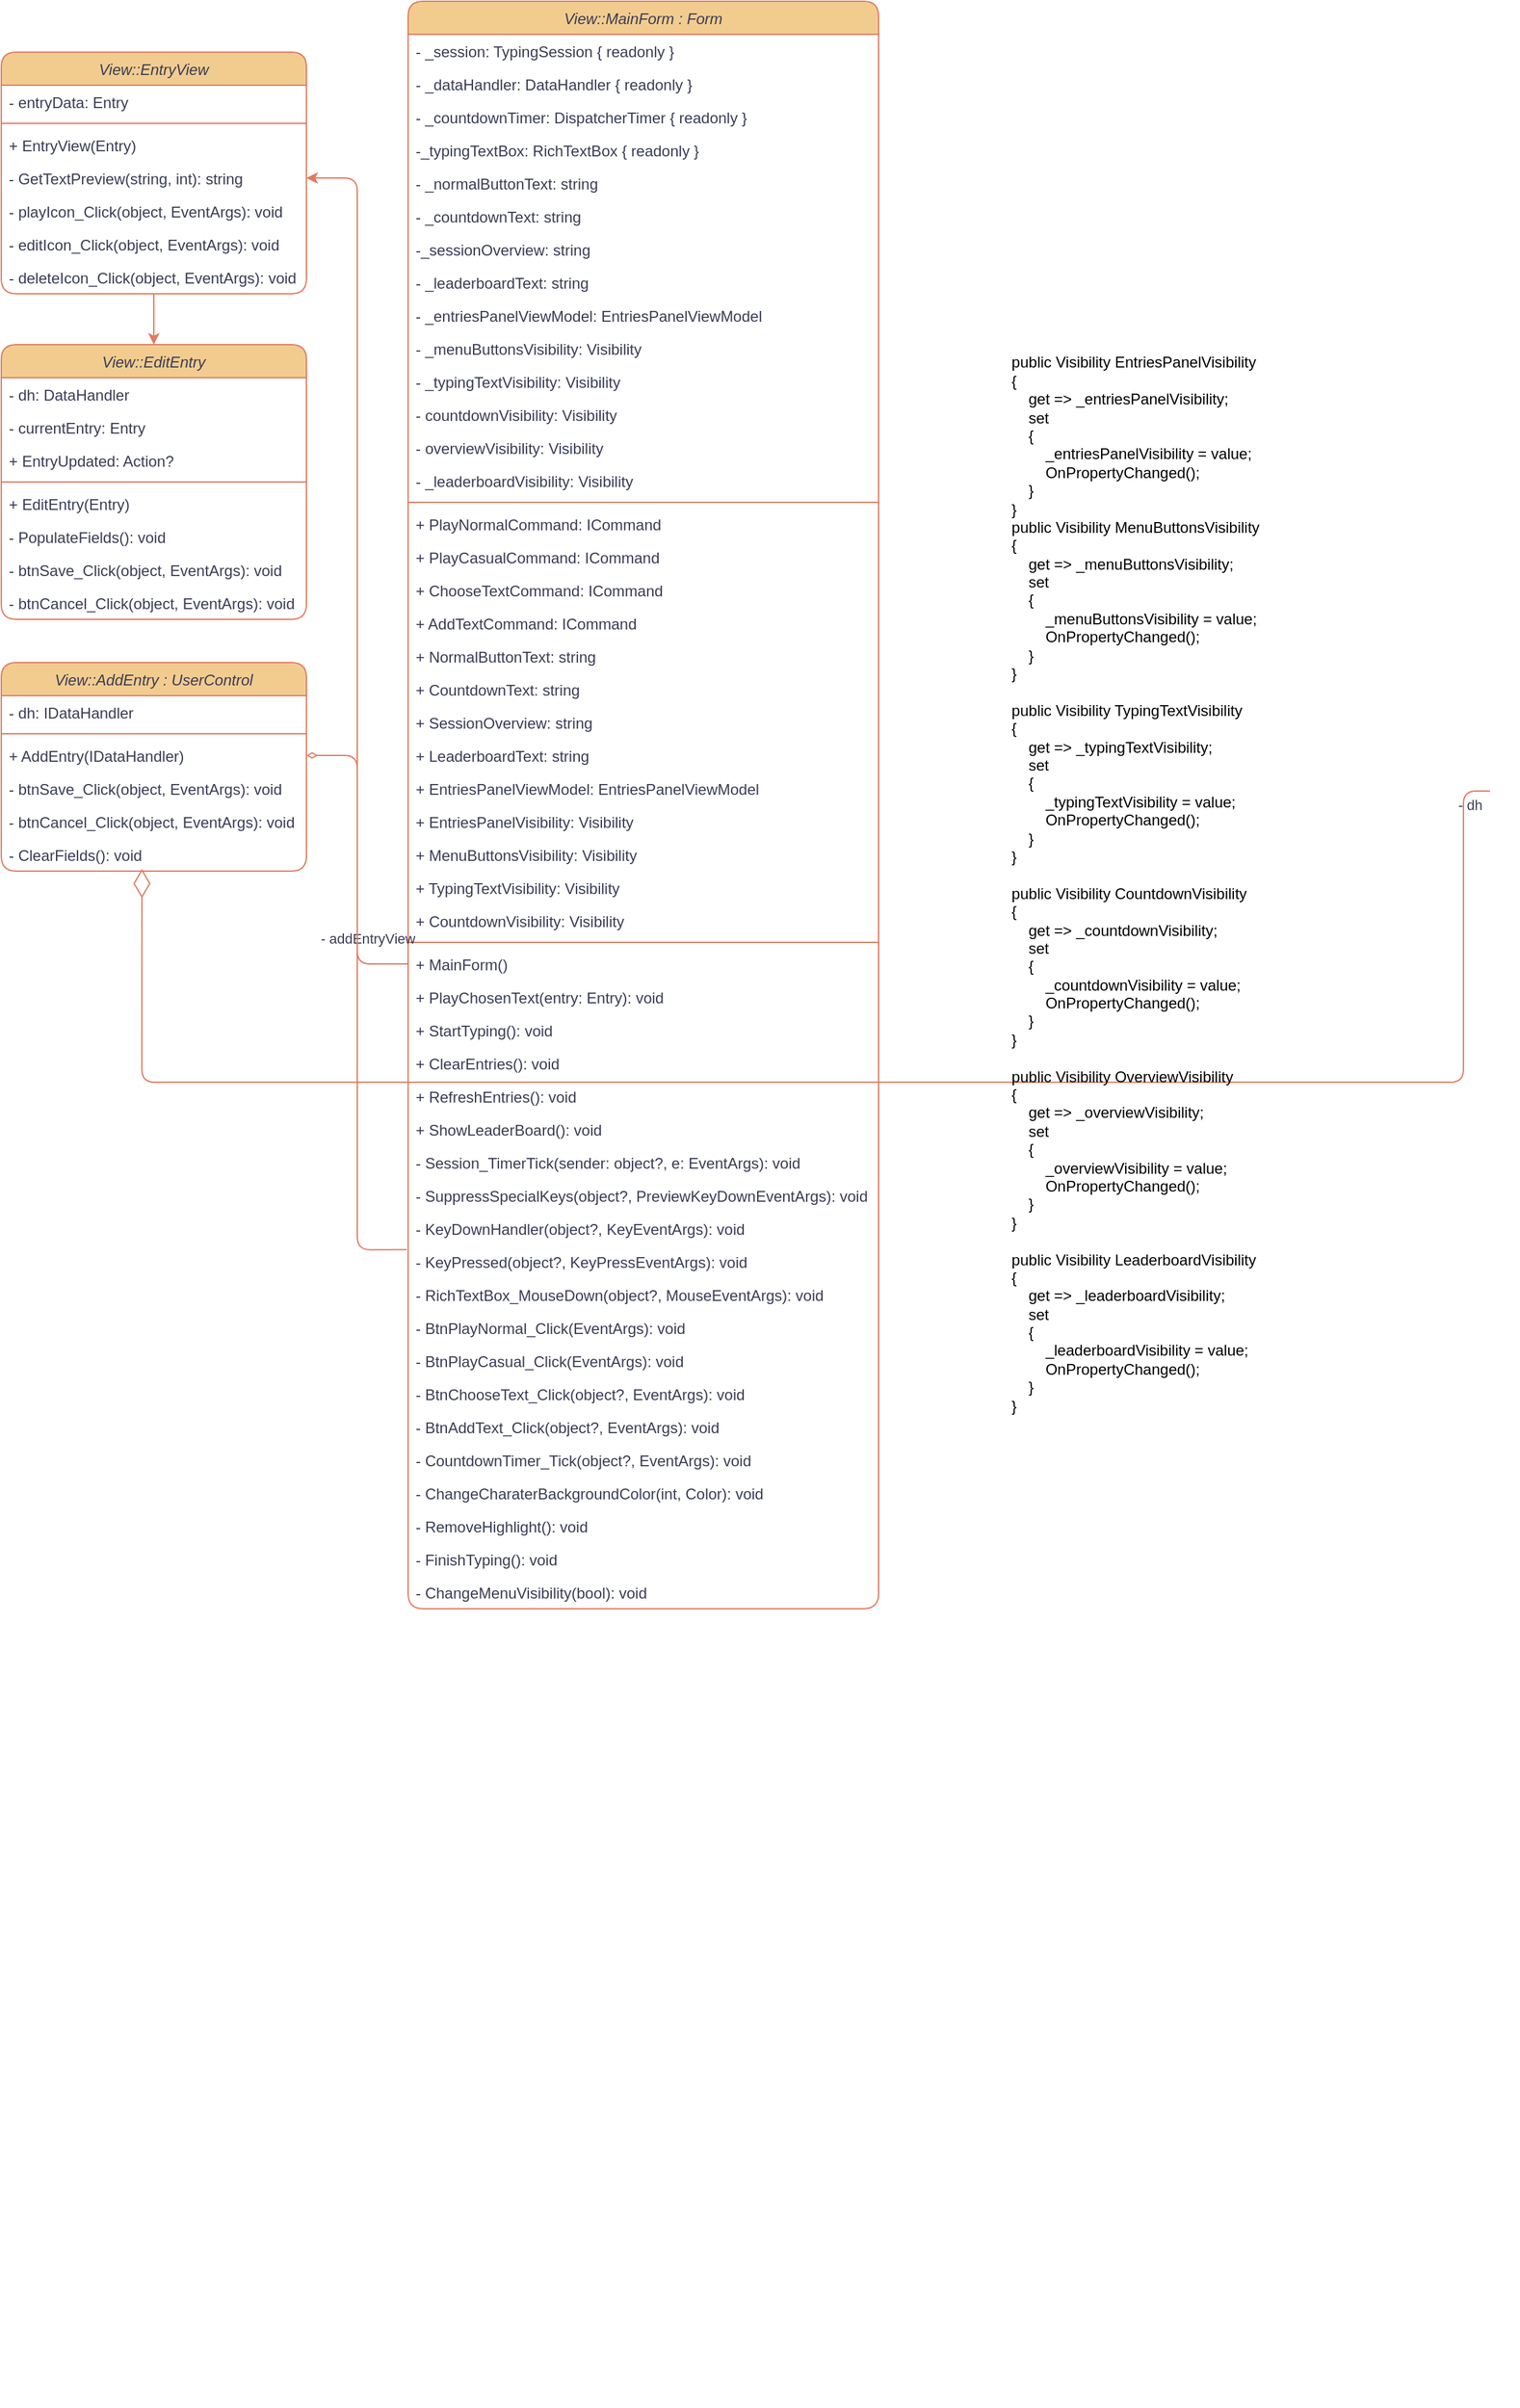 <mxfile version="24.9.0">
  <diagram id="C5RBs43oDa-KdzZeNtuy" name="Page-1">
    <mxGraphModel dx="1955" dy="658" grid="0" gridSize="10" guides="1" tooltips="1" connect="1" arrows="1" fold="1" page="1" pageScale="1" pageWidth="827" pageHeight="1169" background="#ffffff" math="0" shadow="0">
      <root>
        <mxCell id="WIyWlLk6GJQsqaUBKTNV-0" />
        <mxCell id="WIyWlLk6GJQsqaUBKTNV-1" parent="WIyWlLk6GJQsqaUBKTNV-0" />
        <mxCell id="zkfFHV4jXpPFQw0GAbJ--0" value="View::MainForm : Form" style="swimlane;fontStyle=2;align=center;verticalAlign=top;childLayout=stackLayout;horizontal=1;startSize=26;horizontalStack=0;resizeParent=1;resizeLast=0;collapsible=1;marginBottom=0;rounded=1;shadow=0;strokeWidth=1;labelBackgroundColor=none;fillColor=#F2CC8F;strokeColor=#E07A5F;fontColor=#393C56;" parent="WIyWlLk6GJQsqaUBKTNV-1" vertex="1">
          <mxGeometry x="60" y="50" width="370" height="1264" as="geometry">
            <mxRectangle x="220" y="120" width="160" height="26" as="alternateBounds" />
          </mxGeometry>
        </mxCell>
        <mxCell id="zkfFHV4jXpPFQw0GAbJ--2" value="- _session: TypingSession { readonly }" style="text;align=left;verticalAlign=top;spacingLeft=4;spacingRight=4;overflow=hidden;rotatable=0;points=[[0,0.5],[1,0.5]];portConstraint=eastwest;rounded=1;shadow=0;html=0;labelBackgroundColor=none;fontColor=#393C56;" parent="zkfFHV4jXpPFQw0GAbJ--0" vertex="1">
          <mxGeometry y="26" width="370" height="26" as="geometry" />
        </mxCell>
        <mxCell id="zkfFHV4jXpPFQw0GAbJ--1" value="- _dataHandler: DataHandler { readonly }" style="text;align=left;verticalAlign=top;spacingLeft=4;spacingRight=4;overflow=hidden;rotatable=0;points=[[0,0.5],[1,0.5]];portConstraint=eastwest;labelBackgroundColor=none;fontColor=#393C56;rounded=1;" parent="zkfFHV4jXpPFQw0GAbJ--0" vertex="1">
          <mxGeometry y="52" width="370" height="26" as="geometry" />
        </mxCell>
        <mxCell id="zkfFHV4jXpPFQw0GAbJ--3" value="- _countdownTimer: DispatcherTimer { readonly }" style="text;align=left;verticalAlign=top;spacingLeft=4;spacingRight=4;overflow=hidden;rotatable=0;points=[[0,0.5],[1,0.5]];portConstraint=eastwest;rounded=1;shadow=0;html=0;labelBackgroundColor=none;fontColor=#393C56;" parent="zkfFHV4jXpPFQw0GAbJ--0" vertex="1">
          <mxGeometry y="78" width="370" height="26" as="geometry" />
        </mxCell>
        <mxCell id="OBLISQpFkdRMbbfd8KMB-1" value="-_typingTextBox: RichTextBox { readonly }" style="text;align=left;verticalAlign=top;spacingLeft=4;spacingRight=4;overflow=hidden;rotatable=0;points=[[0,0.5],[1,0.5]];portConstraint=eastwest;rounded=1;shadow=0;html=0;labelBackgroundColor=none;fontColor=#393C56;" parent="zkfFHV4jXpPFQw0GAbJ--0" vertex="1">
          <mxGeometry y="104" width="370" height="26" as="geometry" />
        </mxCell>
        <mxCell id="TGt2Cxybhw5LbUcZDtMX-2" value="- _normalButtonText: string" style="text;align=left;verticalAlign=top;spacingLeft=4;spacingRight=4;overflow=hidden;rotatable=0;points=[[0,0.5],[1,0.5]];portConstraint=eastwest;rounded=1;shadow=0;html=0;labelBackgroundColor=none;fontColor=#393C56;" vertex="1" parent="zkfFHV4jXpPFQw0GAbJ--0">
          <mxGeometry y="130" width="370" height="26" as="geometry" />
        </mxCell>
        <mxCell id="TGt2Cxybhw5LbUcZDtMX-3" value="- _countdownText: string" style="text;align=left;verticalAlign=top;spacingLeft=4;spacingRight=4;overflow=hidden;rotatable=0;points=[[0,0.5],[1,0.5]];portConstraint=eastwest;rounded=1;shadow=0;html=0;labelBackgroundColor=none;fontColor=#393C56;" vertex="1" parent="zkfFHV4jXpPFQw0GAbJ--0">
          <mxGeometry y="156" width="370" height="26" as="geometry" />
        </mxCell>
        <mxCell id="TGt2Cxybhw5LbUcZDtMX-6" value="-_sessionOverview: string" style="text;align=left;verticalAlign=top;spacingLeft=4;spacingRight=4;overflow=hidden;rotatable=0;points=[[0,0.5],[1,0.5]];portConstraint=eastwest;rounded=1;shadow=0;html=0;labelBackgroundColor=none;fontColor=#393C56;" vertex="1" parent="zkfFHV4jXpPFQw0GAbJ--0">
          <mxGeometry y="182" width="370" height="26" as="geometry" />
        </mxCell>
        <mxCell id="TGt2Cxybhw5LbUcZDtMX-5" value="- _leaderboardText: string" style="text;align=left;verticalAlign=top;spacingLeft=4;spacingRight=4;overflow=hidden;rotatable=0;points=[[0,0.5],[1,0.5]];portConstraint=eastwest;rounded=1;shadow=0;html=0;labelBackgroundColor=none;fontColor=#393C56;" vertex="1" parent="zkfFHV4jXpPFQw0GAbJ--0">
          <mxGeometry y="208" width="370" height="26" as="geometry" />
        </mxCell>
        <mxCell id="TGt2Cxybhw5LbUcZDtMX-4" value="- _entriesPanelViewModel: EntriesPanelViewModel" style="text;align=left;verticalAlign=top;spacingLeft=4;spacingRight=4;overflow=hidden;rotatable=0;points=[[0,0.5],[1,0.5]];portConstraint=eastwest;rounded=1;shadow=0;html=0;labelBackgroundColor=none;fontColor=#393C56;" vertex="1" parent="zkfFHV4jXpPFQw0GAbJ--0">
          <mxGeometry y="234" width="370" height="26" as="geometry" />
        </mxCell>
        <mxCell id="TGt2Cxybhw5LbUcZDtMX-7" value="- _menuButtonsVisibility: Visibility" style="text;align=left;verticalAlign=top;spacingLeft=4;spacingRight=4;overflow=hidden;rotatable=0;points=[[0,0.5],[1,0.5]];portConstraint=eastwest;rounded=1;shadow=0;html=0;labelBackgroundColor=none;fontColor=#393C56;" vertex="1" parent="zkfFHV4jXpPFQw0GAbJ--0">
          <mxGeometry y="260" width="370" height="26" as="geometry" />
        </mxCell>
        <mxCell id="TGt2Cxybhw5LbUcZDtMX-8" value="- _typingTextVisibility: Visibility" style="text;align=left;verticalAlign=top;spacingLeft=4;spacingRight=4;overflow=hidden;rotatable=0;points=[[0,0.5],[1,0.5]];portConstraint=eastwest;rounded=1;shadow=0;html=0;labelBackgroundColor=none;fontColor=#393C56;" vertex="1" parent="zkfFHV4jXpPFQw0GAbJ--0">
          <mxGeometry y="286" width="370" height="26" as="geometry" />
        </mxCell>
        <mxCell id="TGt2Cxybhw5LbUcZDtMX-9" value="- countdownVisibility: Visibility" style="text;align=left;verticalAlign=top;spacingLeft=4;spacingRight=4;overflow=hidden;rotatable=0;points=[[0,0.5],[1,0.5]];portConstraint=eastwest;rounded=1;shadow=0;html=0;labelBackgroundColor=none;fontColor=#393C56;" vertex="1" parent="zkfFHV4jXpPFQw0GAbJ--0">
          <mxGeometry y="312" width="370" height="26" as="geometry" />
        </mxCell>
        <mxCell id="TGt2Cxybhw5LbUcZDtMX-10" value="- overviewVisibility: Visibility" style="text;align=left;verticalAlign=top;spacingLeft=4;spacingRight=4;overflow=hidden;rotatable=0;points=[[0,0.5],[1,0.5]];portConstraint=eastwest;rounded=1;shadow=0;html=0;labelBackgroundColor=none;fontColor=#393C56;" vertex="1" parent="zkfFHV4jXpPFQw0GAbJ--0">
          <mxGeometry y="338" width="370" height="26" as="geometry" />
        </mxCell>
        <mxCell id="TGt2Cxybhw5LbUcZDtMX-11" value="- _leaderboardVisibility: Visibility" style="text;align=left;verticalAlign=top;spacingLeft=4;spacingRight=4;overflow=hidden;rotatable=0;points=[[0,0.5],[1,0.5]];portConstraint=eastwest;rounded=1;shadow=0;html=0;labelBackgroundColor=none;fontColor=#393C56;" vertex="1" parent="zkfFHV4jXpPFQw0GAbJ--0">
          <mxGeometry y="364" width="370" height="26" as="geometry" />
        </mxCell>
        <mxCell id="zkfFHV4jXpPFQw0GAbJ--4" value="" style="line;html=1;strokeWidth=1;align=left;verticalAlign=middle;spacingTop=-1;spacingLeft=3;spacingRight=3;rotatable=0;labelPosition=right;points=[];portConstraint=eastwest;labelBackgroundColor=none;fillColor=#F2CC8F;strokeColor=#E07A5F;fontColor=#393C56;rounded=1;" parent="zkfFHV4jXpPFQw0GAbJ--0" vertex="1">
          <mxGeometry y="390" width="370" height="8" as="geometry" />
        </mxCell>
        <mxCell id="TGt2Cxybhw5LbUcZDtMX-13" value="+ PlayNormalCommand: ICommand" style="text;align=left;verticalAlign=top;spacingLeft=4;spacingRight=4;overflow=hidden;rotatable=0;points=[[0,0.5],[1,0.5]];portConstraint=eastwest;rounded=1;shadow=0;html=0;labelBackgroundColor=none;fontColor=#393C56;" vertex="1" parent="zkfFHV4jXpPFQw0GAbJ--0">
          <mxGeometry y="398" width="370" height="26" as="geometry" />
        </mxCell>
        <mxCell id="TGt2Cxybhw5LbUcZDtMX-14" value="+ PlayCasualCommand: ICommand" style="text;align=left;verticalAlign=top;spacingLeft=4;spacingRight=4;overflow=hidden;rotatable=0;points=[[0,0.5],[1,0.5]];portConstraint=eastwest;rounded=1;shadow=0;html=0;labelBackgroundColor=none;fontColor=#393C56;" vertex="1" parent="zkfFHV4jXpPFQw0GAbJ--0">
          <mxGeometry y="424" width="370" height="26" as="geometry" />
        </mxCell>
        <mxCell id="TGt2Cxybhw5LbUcZDtMX-15" value="+ ChooseTextCommand: ICommand" style="text;align=left;verticalAlign=top;spacingLeft=4;spacingRight=4;overflow=hidden;rotatable=0;points=[[0,0.5],[1,0.5]];portConstraint=eastwest;rounded=1;shadow=0;html=0;labelBackgroundColor=none;fontColor=#393C56;" vertex="1" parent="zkfFHV4jXpPFQw0GAbJ--0">
          <mxGeometry y="450" width="370" height="26" as="geometry" />
        </mxCell>
        <mxCell id="TGt2Cxybhw5LbUcZDtMX-16" value="+ AddTextCommand: ICommand" style="text;align=left;verticalAlign=top;spacingLeft=4;spacingRight=4;overflow=hidden;rotatable=0;points=[[0,0.5],[1,0.5]];portConstraint=eastwest;rounded=1;shadow=0;html=0;labelBackgroundColor=none;fontColor=#393C56;" vertex="1" parent="zkfFHV4jXpPFQw0GAbJ--0">
          <mxGeometry y="476" width="370" height="26" as="geometry" />
        </mxCell>
        <mxCell id="TGt2Cxybhw5LbUcZDtMX-17" value="+ NormalButtonText: string" style="text;align=left;verticalAlign=top;spacingLeft=4;spacingRight=4;overflow=hidden;rotatable=0;points=[[0,0.5],[1,0.5]];portConstraint=eastwest;rounded=1;shadow=0;html=0;labelBackgroundColor=none;fontColor=#393C56;" vertex="1" parent="zkfFHV4jXpPFQw0GAbJ--0">
          <mxGeometry y="502" width="370" height="26" as="geometry" />
        </mxCell>
        <mxCell id="TGt2Cxybhw5LbUcZDtMX-18" value="+ CountdownText: string" style="text;align=left;verticalAlign=top;spacingLeft=4;spacingRight=4;overflow=hidden;rotatable=0;points=[[0,0.5],[1,0.5]];portConstraint=eastwest;rounded=1;shadow=0;html=0;labelBackgroundColor=none;fontColor=#393C56;" vertex="1" parent="zkfFHV4jXpPFQw0GAbJ--0">
          <mxGeometry y="528" width="370" height="26" as="geometry" />
        </mxCell>
        <mxCell id="TGt2Cxybhw5LbUcZDtMX-19" value="+ SessionOverview: string" style="text;align=left;verticalAlign=top;spacingLeft=4;spacingRight=4;overflow=hidden;rotatable=0;points=[[0,0.5],[1,0.5]];portConstraint=eastwest;rounded=1;shadow=0;html=0;labelBackgroundColor=none;fontColor=#393C56;" vertex="1" parent="zkfFHV4jXpPFQw0GAbJ--0">
          <mxGeometry y="554" width="370" height="26" as="geometry" />
        </mxCell>
        <mxCell id="TGt2Cxybhw5LbUcZDtMX-20" value="+ LeaderboardText: string" style="text;align=left;verticalAlign=top;spacingLeft=4;spacingRight=4;overflow=hidden;rotatable=0;points=[[0,0.5],[1,0.5]];portConstraint=eastwest;rounded=1;shadow=0;html=0;labelBackgroundColor=none;fontColor=#393C56;" vertex="1" parent="zkfFHV4jXpPFQw0GAbJ--0">
          <mxGeometry y="580" width="370" height="26" as="geometry" />
        </mxCell>
        <mxCell id="TGt2Cxybhw5LbUcZDtMX-21" value="+ EntriesPanelViewModel: EntriesPanelViewModel" style="text;align=left;verticalAlign=top;spacingLeft=4;spacingRight=4;overflow=hidden;rotatable=0;points=[[0,0.5],[1,0.5]];portConstraint=eastwest;rounded=1;shadow=0;html=0;labelBackgroundColor=none;fontColor=#393C56;" vertex="1" parent="zkfFHV4jXpPFQw0GAbJ--0">
          <mxGeometry y="606" width="370" height="26" as="geometry" />
        </mxCell>
        <mxCell id="TGt2Cxybhw5LbUcZDtMX-22" value="+ EntriesPanelVisibility: Visibility" style="text;align=left;verticalAlign=top;spacingLeft=4;spacingRight=4;overflow=hidden;rotatable=0;points=[[0,0.5],[1,0.5]];portConstraint=eastwest;rounded=1;shadow=0;html=0;labelBackgroundColor=none;fontColor=#393C56;" vertex="1" parent="zkfFHV4jXpPFQw0GAbJ--0">
          <mxGeometry y="632" width="370" height="26" as="geometry" />
        </mxCell>
        <mxCell id="TGt2Cxybhw5LbUcZDtMX-23" value="+ MenuButtonsVisibility: Visibility" style="text;align=left;verticalAlign=top;spacingLeft=4;spacingRight=4;overflow=hidden;rotatable=0;points=[[0,0.5],[1,0.5]];portConstraint=eastwest;rounded=1;shadow=0;html=0;labelBackgroundColor=none;fontColor=#393C56;" vertex="1" parent="zkfFHV4jXpPFQw0GAbJ--0">
          <mxGeometry y="658" width="370" height="26" as="geometry" />
        </mxCell>
        <mxCell id="TGt2Cxybhw5LbUcZDtMX-24" value="+ TypingTextVisibility: Visibility" style="text;align=left;verticalAlign=top;spacingLeft=4;spacingRight=4;overflow=hidden;rotatable=0;points=[[0,0.5],[1,0.5]];portConstraint=eastwest;rounded=1;shadow=0;html=0;labelBackgroundColor=none;fontColor=#393C56;" vertex="1" parent="zkfFHV4jXpPFQw0GAbJ--0">
          <mxGeometry y="684" width="370" height="26" as="geometry" />
        </mxCell>
        <mxCell id="TGt2Cxybhw5LbUcZDtMX-25" value="+ CountdownVisibility: Visibility" style="text;align=left;verticalAlign=top;spacingLeft=4;spacingRight=4;overflow=hidden;rotatable=0;points=[[0,0.5],[1,0.5]];portConstraint=eastwest;rounded=1;shadow=0;html=0;labelBackgroundColor=none;fontColor=#393C56;" vertex="1" parent="zkfFHV4jXpPFQw0GAbJ--0">
          <mxGeometry y="710" width="370" height="26" as="geometry" />
        </mxCell>
        <mxCell id="TGt2Cxybhw5LbUcZDtMX-1" value="" style="line;html=1;strokeWidth=1;align=left;verticalAlign=middle;spacingTop=-1;spacingLeft=3;spacingRight=3;rotatable=0;labelPosition=right;points=[];portConstraint=eastwest;labelBackgroundColor=none;fillColor=#F2CC8F;strokeColor=#E07A5F;fontColor=#393C56;rounded=1;" vertex="1" parent="zkfFHV4jXpPFQw0GAbJ--0">
          <mxGeometry y="736" width="370" height="8" as="geometry" />
        </mxCell>
        <mxCell id="zkfFHV4jXpPFQw0GAbJ--5" value="+ MainForm()" style="text;align=left;verticalAlign=top;spacingLeft=4;spacingRight=4;overflow=hidden;rotatable=0;points=[[0,0.5],[1,0.5]];portConstraint=eastwest;labelBackgroundColor=none;fontColor=#393C56;rounded=1;" parent="zkfFHV4jXpPFQw0GAbJ--0" vertex="1">
          <mxGeometry y="744" width="370" height="26" as="geometry" />
        </mxCell>
        <mxCell id="OBLISQpFkdRMbbfd8KMB-15" value="+ PlayChosenText(entry: Entry): void" style="text;align=left;verticalAlign=top;spacingLeft=4;spacingRight=4;overflow=hidden;rotatable=0;points=[[0,0.5],[1,0.5]];portConstraint=eastwest;labelBackgroundColor=none;fontColor=#393C56;rounded=1;" parent="zkfFHV4jXpPFQw0GAbJ--0" vertex="1">
          <mxGeometry y="770" width="370" height="26" as="geometry" />
        </mxCell>
        <mxCell id="OBLISQpFkdRMbbfd8KMB-14" value="+ StartTyping(): void" style="text;align=left;verticalAlign=top;spacingLeft=4;spacingRight=4;overflow=hidden;rotatable=0;points=[[0,0.5],[1,0.5]];portConstraint=eastwest;labelBackgroundColor=none;fontColor=#393C56;rounded=1;" parent="zkfFHV4jXpPFQw0GAbJ--0" vertex="1">
          <mxGeometry y="796" width="370" height="26" as="geometry" />
        </mxCell>
        <mxCell id="OBLISQpFkdRMbbfd8KMB-22" value="+ ClearEntries(): void" style="text;align=left;verticalAlign=top;spacingLeft=4;spacingRight=4;overflow=hidden;rotatable=0;points=[[0,0.5],[1,0.5]];portConstraint=eastwest;labelBackgroundColor=none;fontColor=#393C56;rounded=1;" parent="zkfFHV4jXpPFQw0GAbJ--0" vertex="1">
          <mxGeometry y="822" width="370" height="26" as="geometry" />
        </mxCell>
        <mxCell id="OBLISQpFkdRMbbfd8KMB-11" value="+ RefreshEntries(): void" style="text;align=left;verticalAlign=top;spacingLeft=4;spacingRight=4;overflow=hidden;rotatable=0;points=[[0,0.5],[1,0.5]];portConstraint=eastwest;labelBackgroundColor=none;fontColor=#393C56;rounded=1;" parent="zkfFHV4jXpPFQw0GAbJ--0" vertex="1">
          <mxGeometry y="848" width="370" height="26" as="geometry" />
        </mxCell>
        <mxCell id="OBLISQpFkdRMbbfd8KMB-5" value="+ ShowLeaderBoard(): void" style="text;align=left;verticalAlign=top;spacingLeft=4;spacingRight=4;overflow=hidden;rotatable=0;points=[[0,0.5],[1,0.5]];portConstraint=eastwest;labelBackgroundColor=none;fontColor=#393C56;rounded=1;" parent="zkfFHV4jXpPFQw0GAbJ--0" vertex="1">
          <mxGeometry y="874" width="370" height="26" as="geometry" />
        </mxCell>
        <mxCell id="OBLISQpFkdRMbbfd8KMB-2" value="- Session_TimerTick(sender: object?, e: EventArgs): void" style="text;align=left;verticalAlign=top;spacingLeft=4;spacingRight=4;overflow=hidden;rotatable=0;points=[[0,0.5],[1,0.5]];portConstraint=eastwest;labelBackgroundColor=none;fontColor=#393C56;rounded=1;" parent="zkfFHV4jXpPFQw0GAbJ--0" vertex="1">
          <mxGeometry y="900" width="370" height="26" as="geometry" />
        </mxCell>
        <mxCell id="OBLISQpFkdRMbbfd8KMB-6" value="- SuppressSpecialKeys(object?, PreviewKeyDownEventArgs): void" style="text;align=left;verticalAlign=top;spacingLeft=4;spacingRight=4;overflow=hidden;rotatable=0;points=[[0,0.5],[1,0.5]];portConstraint=eastwest;labelBackgroundColor=none;fontColor=#393C56;rounded=1;" parent="zkfFHV4jXpPFQw0GAbJ--0" vertex="1">
          <mxGeometry y="926" width="370" height="26" as="geometry" />
        </mxCell>
        <mxCell id="OBLISQpFkdRMbbfd8KMB-9" value="- KeyDownHandler(object?, KeyEventArgs): void" style="text;align=left;verticalAlign=top;spacingLeft=4;spacingRight=4;overflow=hidden;rotatable=0;points=[[0,0.5],[1,0.5]];portConstraint=eastwest;labelBackgroundColor=none;fontColor=#393C56;rounded=1;" parent="zkfFHV4jXpPFQw0GAbJ--0" vertex="1">
          <mxGeometry y="952" width="370" height="26" as="geometry" />
        </mxCell>
        <mxCell id="OBLISQpFkdRMbbfd8KMB-8" value="- KeyPressed(object?, KeyPressEventArgs): void" style="text;align=left;verticalAlign=top;spacingLeft=4;spacingRight=4;overflow=hidden;rotatable=0;points=[[0,0.5],[1,0.5]];portConstraint=eastwest;labelBackgroundColor=none;fontColor=#393C56;rounded=1;" parent="zkfFHV4jXpPFQw0GAbJ--0" vertex="1">
          <mxGeometry y="978" width="370" height="26" as="geometry" />
        </mxCell>
        <mxCell id="OBLISQpFkdRMbbfd8KMB-7" value="- RichTextBox_MouseDown(object?, MouseEventArgs): void" style="text;align=left;verticalAlign=top;spacingLeft=4;spacingRight=4;overflow=hidden;rotatable=0;points=[[0,0.5],[1,0.5]];portConstraint=eastwest;labelBackgroundColor=none;fontColor=#393C56;rounded=1;" parent="zkfFHV4jXpPFQw0GAbJ--0" vertex="1">
          <mxGeometry y="1004" width="370" height="26" as="geometry" />
        </mxCell>
        <mxCell id="OBLISQpFkdRMbbfd8KMB-10" value="- BtnPlayNormal_Click(EventArgs): void" style="text;align=left;verticalAlign=top;spacingLeft=4;spacingRight=4;overflow=hidden;rotatable=0;points=[[0,0.5],[1,0.5]];portConstraint=eastwest;labelBackgroundColor=none;fontColor=#393C56;rounded=1;" parent="zkfFHV4jXpPFQw0GAbJ--0" vertex="1">
          <mxGeometry y="1030" width="370" height="26" as="geometry" />
        </mxCell>
        <mxCell id="OBLISQpFkdRMbbfd8KMB-18" value="- BtnPlayCasual_Click(EventArgs): void" style="text;align=left;verticalAlign=top;spacingLeft=4;spacingRight=4;overflow=hidden;rotatable=0;points=[[0,0.5],[1,0.5]];portConstraint=eastwest;labelBackgroundColor=none;fontColor=#393C56;rounded=1;" parent="zkfFHV4jXpPFQw0GAbJ--0" vertex="1">
          <mxGeometry y="1056" width="370" height="26" as="geometry" />
        </mxCell>
        <mxCell id="OBLISQpFkdRMbbfd8KMB-17" value="- BtnChooseText_Click(object?, EventArgs): void" style="text;align=left;verticalAlign=top;spacingLeft=4;spacingRight=4;overflow=hidden;rotatable=0;points=[[0,0.5],[1,0.5]];portConstraint=eastwest;labelBackgroundColor=none;fontColor=#393C56;rounded=1;" parent="zkfFHV4jXpPFQw0GAbJ--0" vertex="1">
          <mxGeometry y="1082" width="370" height="26" as="geometry" />
        </mxCell>
        <mxCell id="OBLISQpFkdRMbbfd8KMB-16" value="- BtnAddText_Click(object?, EventArgs): void" style="text;align=left;verticalAlign=top;spacingLeft=4;spacingRight=4;overflow=hidden;rotatable=0;points=[[0,0.5],[1,0.5]];portConstraint=eastwest;labelBackgroundColor=none;fontColor=#393C56;rounded=1;" parent="zkfFHV4jXpPFQw0GAbJ--0" vertex="1">
          <mxGeometry y="1108" width="370" height="26" as="geometry" />
        </mxCell>
        <mxCell id="OBLISQpFkdRMbbfd8KMB-13" value="- CountdownTimer_Tick(object?, EventArgs): void" style="text;align=left;verticalAlign=top;spacingLeft=4;spacingRight=4;overflow=hidden;rotatable=0;points=[[0,0.5],[1,0.5]];portConstraint=eastwest;labelBackgroundColor=none;fontColor=#393C56;rounded=1;" parent="zkfFHV4jXpPFQw0GAbJ--0" vertex="1">
          <mxGeometry y="1134" width="370" height="26" as="geometry" />
        </mxCell>
        <mxCell id="OBLISQpFkdRMbbfd8KMB-12" value="- ChangeCharaterBackgroundColor(int, Color): void" style="text;align=left;verticalAlign=top;spacingLeft=4;spacingRight=4;overflow=hidden;rotatable=0;points=[[0,0.5],[1,0.5]];portConstraint=eastwest;labelBackgroundColor=none;fontColor=#393C56;rounded=1;" parent="zkfFHV4jXpPFQw0GAbJ--0" vertex="1">
          <mxGeometry y="1160" width="370" height="26" as="geometry" />
        </mxCell>
        <mxCell id="OBLISQpFkdRMbbfd8KMB-21" value="- RemoveHighlight(): void" style="text;align=left;verticalAlign=top;spacingLeft=4;spacingRight=4;overflow=hidden;rotatable=0;points=[[0,0.5],[1,0.5]];portConstraint=eastwest;labelBackgroundColor=none;fontColor=#393C56;rounded=1;" parent="zkfFHV4jXpPFQw0GAbJ--0" vertex="1">
          <mxGeometry y="1186" width="370" height="26" as="geometry" />
        </mxCell>
        <mxCell id="OBLISQpFkdRMbbfd8KMB-24" value="- FinishTyping(): void" style="text;align=left;verticalAlign=top;spacingLeft=4;spacingRight=4;overflow=hidden;rotatable=0;points=[[0,0.5],[1,0.5]];portConstraint=eastwest;labelBackgroundColor=none;fontColor=#393C56;rounded=1;" parent="zkfFHV4jXpPFQw0GAbJ--0" vertex="1">
          <mxGeometry y="1212" width="370" height="26" as="geometry" />
        </mxCell>
        <mxCell id="OBLISQpFkdRMbbfd8KMB-23" value="- ChangeMenuVisibility(bool): void" style="text;align=left;verticalAlign=top;spacingLeft=4;spacingRight=4;overflow=hidden;rotatable=0;points=[[0,0.5],[1,0.5]];portConstraint=eastwest;labelBackgroundColor=none;fontColor=#393C56;rounded=1;" parent="zkfFHV4jXpPFQw0GAbJ--0" vertex="1">
          <mxGeometry y="1238" width="370" height="26" as="geometry" />
        </mxCell>
        <mxCell id="OBLISQpFkdRMbbfd8KMB-79" style="edgeStyle=orthogonalEdgeStyle;rounded=1;orthogonalLoop=1;jettySize=auto;html=1;exitX=0.5;exitY=1;exitDx=0;exitDy=0;entryX=0.5;entryY=0;entryDx=0;entryDy=0;labelBackgroundColor=none;strokeColor=#E07A5F;fontColor=default;" parent="WIyWlLk6GJQsqaUBKTNV-1" source="OBLISQpFkdRMbbfd8KMB-26" target="OBLISQpFkdRMbbfd8KMB-60" edge="1">
          <mxGeometry relative="1" as="geometry" />
        </mxCell>
        <mxCell id="OBLISQpFkdRMbbfd8KMB-26" value="View::EntryView" style="swimlane;fontStyle=2;align=center;verticalAlign=top;childLayout=stackLayout;horizontal=1;startSize=26;horizontalStack=0;resizeParent=1;resizeLast=0;collapsible=1;marginBottom=0;rounded=1;shadow=0;strokeWidth=1;labelBackgroundColor=none;fillColor=#F2CC8F;strokeColor=#E07A5F;fontColor=#393C56;" parent="WIyWlLk6GJQsqaUBKTNV-1" vertex="1">
          <mxGeometry x="-260" y="90" width="240" height="190" as="geometry">
            <mxRectangle x="220" y="120" width="160" height="26" as="alternateBounds" />
          </mxGeometry>
        </mxCell>
        <mxCell id="OBLISQpFkdRMbbfd8KMB-27" value="- entryData: Entry" style="text;align=left;verticalAlign=top;spacingLeft=4;spacingRight=4;overflow=hidden;rotatable=0;points=[[0,0.5],[1,0.5]];portConstraint=eastwest;labelBackgroundColor=none;fontColor=#393C56;rounded=1;" parent="OBLISQpFkdRMbbfd8KMB-26" vertex="1">
          <mxGeometry y="26" width="240" height="26" as="geometry" />
        </mxCell>
        <mxCell id="OBLISQpFkdRMbbfd8KMB-31" value="" style="line;html=1;strokeWidth=1;align=left;verticalAlign=middle;spacingTop=-1;spacingLeft=3;spacingRight=3;rotatable=0;labelPosition=right;points=[];portConstraint=eastwest;labelBackgroundColor=none;fillColor=#F2CC8F;strokeColor=#E07A5F;fontColor=#393C56;rounded=1;" parent="OBLISQpFkdRMbbfd8KMB-26" vertex="1">
          <mxGeometry y="52" width="240" height="8" as="geometry" />
        </mxCell>
        <mxCell id="OBLISQpFkdRMbbfd8KMB-32" value="+ EntryView(Entry)" style="text;align=left;verticalAlign=top;spacingLeft=4;spacingRight=4;overflow=hidden;rotatable=0;points=[[0,0.5],[1,0.5]];portConstraint=eastwest;labelBackgroundColor=none;fontColor=#393C56;rounded=1;" parent="OBLISQpFkdRMbbfd8KMB-26" vertex="1">
          <mxGeometry y="60" width="240" height="26" as="geometry" />
        </mxCell>
        <mxCell id="OBLISQpFkdRMbbfd8KMB-53" value="- GetTextPreview(string, int): string" style="text;align=left;verticalAlign=top;spacingLeft=4;spacingRight=4;overflow=hidden;rotatable=0;points=[[0,0.5],[1,0.5]];portConstraint=eastwest;labelBackgroundColor=none;fontColor=#393C56;rounded=1;" parent="OBLISQpFkdRMbbfd8KMB-26" vertex="1">
          <mxGeometry y="86" width="240" height="26" as="geometry" />
        </mxCell>
        <mxCell id="OBLISQpFkdRMbbfd8KMB-54" value="- playIcon_Click(object, EventArgs): void" style="text;align=left;verticalAlign=top;spacingLeft=4;spacingRight=4;overflow=hidden;rotatable=0;points=[[0,0.5],[1,0.5]];portConstraint=eastwest;labelBackgroundColor=none;fontColor=#393C56;rounded=1;" parent="OBLISQpFkdRMbbfd8KMB-26" vertex="1">
          <mxGeometry y="112" width="240" height="26" as="geometry" />
        </mxCell>
        <mxCell id="OBLISQpFkdRMbbfd8KMB-56" value="- editIcon_Click(object, EventArgs): void" style="text;align=left;verticalAlign=top;spacingLeft=4;spacingRight=4;overflow=hidden;rotatable=0;points=[[0,0.5],[1,0.5]];portConstraint=eastwest;labelBackgroundColor=none;fontColor=#393C56;rounded=1;" parent="OBLISQpFkdRMbbfd8KMB-26" vertex="1">
          <mxGeometry y="138" width="240" height="26" as="geometry" />
        </mxCell>
        <mxCell id="OBLISQpFkdRMbbfd8KMB-57" value="- deleteIcon_Click(object, EventArgs): void" style="text;align=left;verticalAlign=top;spacingLeft=4;spacingRight=4;overflow=hidden;rotatable=0;points=[[0,0.5],[1,0.5]];portConstraint=eastwest;labelBackgroundColor=none;fontColor=#393C56;rounded=1;" parent="OBLISQpFkdRMbbfd8KMB-26" vertex="1">
          <mxGeometry y="164" width="240" height="26" as="geometry" />
        </mxCell>
        <mxCell id="OBLISQpFkdRMbbfd8KMB-60" value="View::EditEntry" style="swimlane;fontStyle=2;align=center;verticalAlign=top;childLayout=stackLayout;horizontal=1;startSize=26;horizontalStack=0;resizeParent=1;resizeLast=0;collapsible=1;marginBottom=0;rounded=1;shadow=0;strokeWidth=1;labelBackgroundColor=none;fillColor=#F2CC8F;strokeColor=#E07A5F;fontColor=#393C56;" parent="WIyWlLk6GJQsqaUBKTNV-1" vertex="1">
          <mxGeometry x="-260" y="320" width="240" height="216" as="geometry">
            <mxRectangle x="220" y="120" width="160" height="26" as="alternateBounds" />
          </mxGeometry>
        </mxCell>
        <mxCell id="OBLISQpFkdRMbbfd8KMB-61" value="- dh: DataHandler" style="text;align=left;verticalAlign=top;spacingLeft=4;spacingRight=4;overflow=hidden;rotatable=0;points=[[0,0.5],[1,0.5]];portConstraint=eastwest;labelBackgroundColor=none;fontColor=#393C56;rounded=1;" parent="OBLISQpFkdRMbbfd8KMB-60" vertex="1">
          <mxGeometry y="26" width="240" height="26" as="geometry" />
        </mxCell>
        <mxCell id="OBLISQpFkdRMbbfd8KMB-68" value="- currentEntry: Entry" style="text;align=left;verticalAlign=top;spacingLeft=4;spacingRight=4;overflow=hidden;rotatable=0;points=[[0,0.5],[1,0.5]];portConstraint=eastwest;labelBackgroundColor=none;fontColor=#393C56;rounded=1;" parent="OBLISQpFkdRMbbfd8KMB-60" vertex="1">
          <mxGeometry y="52" width="240" height="26" as="geometry" />
        </mxCell>
        <mxCell id="OBLISQpFkdRMbbfd8KMB-69" value="+ EntryUpdated: Action?" style="text;align=left;verticalAlign=top;spacingLeft=4;spacingRight=4;overflow=hidden;rotatable=0;points=[[0,0.5],[1,0.5]];portConstraint=eastwest;labelBackgroundColor=none;fontColor=#393C56;rounded=1;" parent="OBLISQpFkdRMbbfd8KMB-60" vertex="1">
          <mxGeometry y="78" width="240" height="26" as="geometry" />
        </mxCell>
        <mxCell id="OBLISQpFkdRMbbfd8KMB-62" value="" style="line;html=1;strokeWidth=1;align=left;verticalAlign=middle;spacingTop=-1;spacingLeft=3;spacingRight=3;rotatable=0;labelPosition=right;points=[];portConstraint=eastwest;labelBackgroundColor=none;fillColor=#F2CC8F;strokeColor=#E07A5F;fontColor=#393C56;rounded=1;" parent="OBLISQpFkdRMbbfd8KMB-60" vertex="1">
          <mxGeometry y="104" width="240" height="8" as="geometry" />
        </mxCell>
        <mxCell id="OBLISQpFkdRMbbfd8KMB-63" value="+ EditEntry(Entry)" style="text;align=left;verticalAlign=top;spacingLeft=4;spacingRight=4;overflow=hidden;rotatable=0;points=[[0,0.5],[1,0.5]];portConstraint=eastwest;labelBackgroundColor=none;fontColor=#393C56;rounded=1;" parent="OBLISQpFkdRMbbfd8KMB-60" vertex="1">
          <mxGeometry y="112" width="240" height="26" as="geometry" />
        </mxCell>
        <mxCell id="OBLISQpFkdRMbbfd8KMB-64" value="- PopulateFields(): void" style="text;align=left;verticalAlign=top;spacingLeft=4;spacingRight=4;overflow=hidden;rotatable=0;points=[[0,0.5],[1,0.5]];portConstraint=eastwest;labelBackgroundColor=none;fontColor=#393C56;rounded=1;" parent="OBLISQpFkdRMbbfd8KMB-60" vertex="1">
          <mxGeometry y="138" width="240" height="26" as="geometry" />
        </mxCell>
        <mxCell id="OBLISQpFkdRMbbfd8KMB-65" value="- btnSave_Click(object, EventArgs): void" style="text;align=left;verticalAlign=top;spacingLeft=4;spacingRight=4;overflow=hidden;rotatable=0;points=[[0,0.5],[1,0.5]];portConstraint=eastwest;labelBackgroundColor=none;fontColor=#393C56;rounded=1;" parent="OBLISQpFkdRMbbfd8KMB-60" vertex="1">
          <mxGeometry y="164" width="240" height="26" as="geometry" />
        </mxCell>
        <mxCell id="OBLISQpFkdRMbbfd8KMB-66" value="- btnCancel_Click(object, EventArgs): void" style="text;align=left;verticalAlign=top;spacingLeft=4;spacingRight=4;overflow=hidden;rotatable=0;points=[[0,0.5],[1,0.5]];portConstraint=eastwest;labelBackgroundColor=none;fontColor=#393C56;rounded=1;" parent="OBLISQpFkdRMbbfd8KMB-60" vertex="1">
          <mxGeometry y="190" width="240" height="26" as="geometry" />
        </mxCell>
        <mxCell id="OBLISQpFkdRMbbfd8KMB-70" value="View::AddEntry : UserControl" style="swimlane;fontStyle=2;align=center;verticalAlign=top;childLayout=stackLayout;horizontal=1;startSize=26;horizontalStack=0;resizeParent=1;resizeLast=0;collapsible=1;marginBottom=0;rounded=1;shadow=0;strokeWidth=1;labelBackgroundColor=none;fillColor=#F2CC8F;strokeColor=#E07A5F;fontColor=#393C56;" parent="WIyWlLk6GJQsqaUBKTNV-1" vertex="1">
          <mxGeometry x="-260" y="570" width="240" height="164" as="geometry">
            <mxRectangle x="220" y="120" width="160" height="26" as="alternateBounds" />
          </mxGeometry>
        </mxCell>
        <mxCell id="OBLISQpFkdRMbbfd8KMB-71" value="- dh: IDataHandler" style="text;align=left;verticalAlign=top;spacingLeft=4;spacingRight=4;overflow=hidden;rotatable=0;points=[[0,0.5],[1,0.5]];portConstraint=eastwest;labelBackgroundColor=none;fontColor=#393C56;rounded=1;" parent="OBLISQpFkdRMbbfd8KMB-70" vertex="1">
          <mxGeometry y="26" width="240" height="26" as="geometry" />
        </mxCell>
        <mxCell id="OBLISQpFkdRMbbfd8KMB-74" value="" style="line;html=1;strokeWidth=1;align=left;verticalAlign=middle;spacingTop=-1;spacingLeft=3;spacingRight=3;rotatable=0;labelPosition=right;points=[];portConstraint=eastwest;labelBackgroundColor=none;fillColor=#F2CC8F;strokeColor=#E07A5F;fontColor=#393C56;rounded=1;" parent="OBLISQpFkdRMbbfd8KMB-70" vertex="1">
          <mxGeometry y="52" width="240" height="8" as="geometry" />
        </mxCell>
        <mxCell id="OBLISQpFkdRMbbfd8KMB-75" value="+ AddEntry(IDataHandler)" style="text;align=left;verticalAlign=top;spacingLeft=4;spacingRight=4;overflow=hidden;rotatable=0;points=[[0,0.5],[1,0.5]];portConstraint=eastwest;labelBackgroundColor=none;fontColor=#393C56;rounded=1;" parent="OBLISQpFkdRMbbfd8KMB-70" vertex="1">
          <mxGeometry y="60" width="240" height="26" as="geometry" />
        </mxCell>
        <mxCell id="OBLISQpFkdRMbbfd8KMB-76" value="- btnSave_Click(object, EventArgs): void" style="text;align=left;verticalAlign=top;spacingLeft=4;spacingRight=4;overflow=hidden;rotatable=0;points=[[0,0.5],[1,0.5]];portConstraint=eastwest;labelBackgroundColor=none;fontColor=#393C56;rounded=1;" parent="OBLISQpFkdRMbbfd8KMB-70" vertex="1">
          <mxGeometry y="86" width="240" height="26" as="geometry" />
        </mxCell>
        <mxCell id="OBLISQpFkdRMbbfd8KMB-77" value="- btnCancel_Click(object, EventArgs): void" style="text;align=left;verticalAlign=top;spacingLeft=4;spacingRight=4;overflow=hidden;rotatable=0;points=[[0,0.5],[1,0.5]];portConstraint=eastwest;labelBackgroundColor=none;fontColor=#393C56;rounded=1;" parent="OBLISQpFkdRMbbfd8KMB-70" vertex="1">
          <mxGeometry y="112" width="240" height="26" as="geometry" />
        </mxCell>
        <mxCell id="OBLISQpFkdRMbbfd8KMB-78" value="- ClearFields(): void" style="text;align=left;verticalAlign=top;spacingLeft=4;spacingRight=4;overflow=hidden;rotatable=0;points=[[0,0.5],[1,0.5]];portConstraint=eastwest;labelBackgroundColor=none;fontColor=#393C56;rounded=1;" parent="OBLISQpFkdRMbbfd8KMB-70" vertex="1">
          <mxGeometry y="138" width="240" height="26" as="geometry" />
        </mxCell>
        <mxCell id="OBLISQpFkdRMbbfd8KMB-206" style="edgeStyle=orthogonalEdgeStyle;rounded=1;orthogonalLoop=1;jettySize=auto;html=1;exitX=-0.003;exitY=0.141;exitDx=0;exitDy=0;entryX=1;entryY=0.5;entryDx=0;entryDy=0;curved=0;endArrow=diamondThin;endFill=0;labelBackgroundColor=none;strokeColor=#E07A5F;fontColor=default;exitPerimeter=0;" parent="WIyWlLk6GJQsqaUBKTNV-1" source="OBLISQpFkdRMbbfd8KMB-8" target="OBLISQpFkdRMbbfd8KMB-75" edge="1">
          <mxGeometry relative="1" as="geometry" />
        </mxCell>
        <mxCell id="OBLISQpFkdRMbbfd8KMB-218" value="- addEntryView" style="edgeLabel;html=1;align=center;verticalAlign=middle;resizable=0;points=[];labelBackgroundColor=none;fontColor=#393C56;rounded=1;" parent="OBLISQpFkdRMbbfd8KMB-206" vertex="1" connectable="0">
          <mxGeometry x="-0.139" y="-2" relative="1" as="geometry">
            <mxPoint x="6" y="-82" as="offset" />
          </mxGeometry>
        </mxCell>
        <mxCell id="OBLISQpFkdRMbbfd8KMB-207" style="edgeStyle=orthogonalEdgeStyle;rounded=1;orthogonalLoop=1;jettySize=auto;html=1;entryX=1;entryY=0.5;entryDx=0;entryDy=0;curved=0;labelBackgroundColor=none;strokeColor=#E07A5F;fontColor=default;" parent="WIyWlLk6GJQsqaUBKTNV-1" source="zkfFHV4jXpPFQw0GAbJ--5" target="OBLISQpFkdRMbbfd8KMB-53" edge="1">
          <mxGeometry relative="1" as="geometry" />
        </mxCell>
        <mxCell id="OBLISQpFkdRMbbfd8KMB-227" style="edgeStyle=orthogonalEdgeStyle;rounded=1;orthogonalLoop=1;jettySize=auto;html=1;entryX=0.461;entryY=0.933;entryDx=0;entryDy=0;entryPerimeter=0;endArrow=diamondThin;endFill=0;curved=0;exitX=0;exitY=0.5;exitDx=0;exitDy=0;labelBackgroundColor=none;strokeColor=#E07A5F;fontColor=default;endSize=20;" parent="WIyWlLk6GJQsqaUBKTNV-1" target="OBLISQpFkdRMbbfd8KMB-78" edge="1">
          <mxGeometry relative="1" as="geometry">
            <Array as="points">
              <mxPoint x="890" y="671" />
              <mxPoint x="890" y="900" />
              <mxPoint x="-149" y="900" />
            </Array>
            <mxPoint x="911" y="671.0" as="sourcePoint" />
          </mxGeometry>
        </mxCell>
        <mxCell id="OBLISQpFkdRMbbfd8KMB-228" value="- dh" style="edgeLabel;html=1;align=center;verticalAlign=middle;resizable=0;points=[];labelBackgroundColor=none;fontColor=#393C56;rounded=1;" parent="OBLISQpFkdRMbbfd8KMB-227" vertex="1" connectable="0">
          <mxGeometry x="-0.974" y="-3" relative="1" as="geometry">
            <mxPoint x="3" y="14" as="offset" />
          </mxGeometry>
        </mxCell>
        <mxCell id="TGt2Cxybhw5LbUcZDtMX-12" value="&#xa;        public Visibility EntriesPanelVisibility&#xa;        {&#xa;            get =&gt; _entriesPanelVisibility;&#xa;            set&#xa;            {&#xa;                _entriesPanelVisibility = value;&#xa;                OnPropertyChanged();&#xa;            }&#xa;        }&#xa;        public Visibility MenuButtonsVisibility&#xa;        {&#xa;            get =&gt; _menuButtonsVisibility;&#xa;            set&#xa;            {&#xa;                _menuButtonsVisibility = value;&#xa;                OnPropertyChanged();&#xa;            }&#xa;        }&#xa;&#xa;        public Visibility TypingTextVisibility&#xa;        {&#xa;            get =&gt; _typingTextVisibility;&#xa;            set&#xa;            {&#xa;                _typingTextVisibility = value;&#xa;                OnPropertyChanged();&#xa;            }&#xa;        }&#xa;&#xa;        public Visibility CountdownVisibility&#xa;        {&#xa;            get =&gt; _countdownVisibility;&#xa;            set&#xa;            {&#xa;                _countdownVisibility = value;&#xa;                OnPropertyChanged();&#xa;            }&#xa;        }&#xa;&#xa;        public Visibility OverviewVisibility&#xa;        {&#xa;            get =&gt; _overviewVisibility;&#xa;            set&#xa;            {&#xa;                _overviewVisibility = value;&#xa;                OnPropertyChanged();&#xa;            }&#xa;        }&#xa;&#xa;        public Visibility LeaderboardVisibility&#xa;        {&#xa;            get =&gt; _leaderboardVisibility;&#xa;            set&#xa;            {&#xa;                _leaderboardVisibility = value;&#xa;                OnPropertyChanged();&#xa;            }&#xa;        }" style="text;whiteSpace=wrap;" vertex="1" parent="WIyWlLk6GJQsqaUBKTNV-1">
          <mxGeometry x="505.998" y="306.004" width="345" height="1635" as="geometry" />
        </mxCell>
      </root>
    </mxGraphModel>
  </diagram>
</mxfile>
